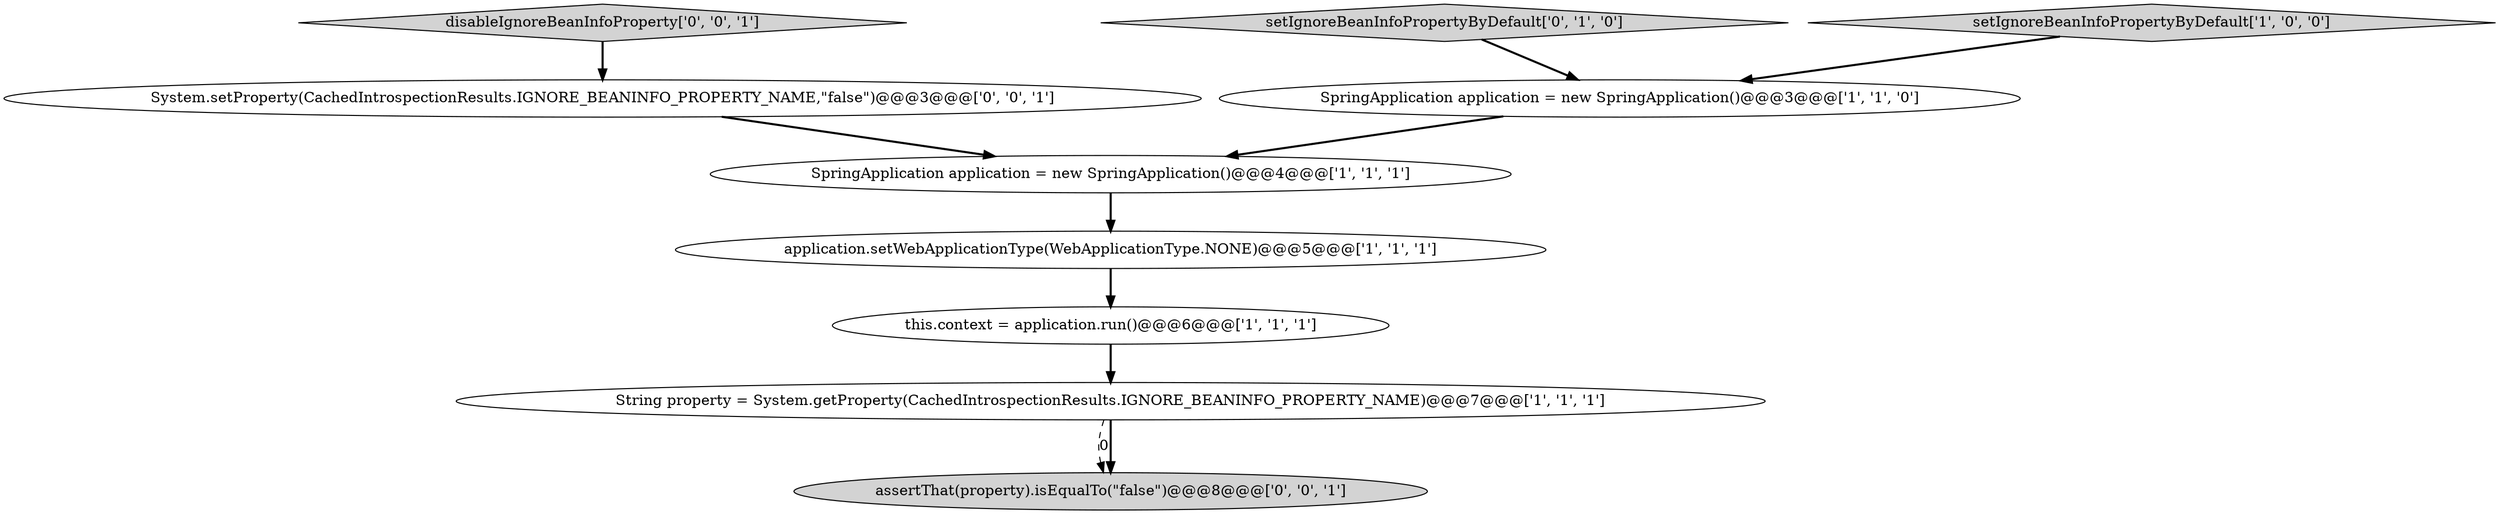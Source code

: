 digraph {
9 [style = filled, label = "assertThat(property).isEqualTo(\"false\")@@@8@@@['0', '0', '1']", fillcolor = lightgray, shape = ellipse image = "AAA0AAABBB3BBB"];
8 [style = filled, label = "disableIgnoreBeanInfoProperty['0', '0', '1']", fillcolor = lightgray, shape = diamond image = "AAA0AAABBB3BBB"];
0 [style = filled, label = "application.setWebApplicationType(WebApplicationType.NONE)@@@5@@@['1', '1', '1']", fillcolor = white, shape = ellipse image = "AAA0AAABBB1BBB"];
7 [style = filled, label = "System.setProperty(CachedIntrospectionResults.IGNORE_BEANINFO_PROPERTY_NAME,\"false\")@@@3@@@['0', '0', '1']", fillcolor = white, shape = ellipse image = "AAA0AAABBB3BBB"];
2 [style = filled, label = "SpringApplication application = new SpringApplication()@@@4@@@['1', '1', '1']", fillcolor = white, shape = ellipse image = "AAA0AAABBB1BBB"];
1 [style = filled, label = "String property = System.getProperty(CachedIntrospectionResults.IGNORE_BEANINFO_PROPERTY_NAME)@@@7@@@['1', '1', '1']", fillcolor = white, shape = ellipse image = "AAA0AAABBB1BBB"];
6 [style = filled, label = "setIgnoreBeanInfoPropertyByDefault['0', '1', '0']", fillcolor = lightgray, shape = diamond image = "AAA0AAABBB2BBB"];
5 [style = filled, label = "setIgnoreBeanInfoPropertyByDefault['1', '0', '0']", fillcolor = lightgray, shape = diamond image = "AAA0AAABBB1BBB"];
3 [style = filled, label = "this.context = application.run()@@@6@@@['1', '1', '1']", fillcolor = white, shape = ellipse image = "AAA0AAABBB1BBB"];
4 [style = filled, label = "SpringApplication application = new SpringApplication()@@@3@@@['1', '1', '0']", fillcolor = white, shape = ellipse image = "AAA0AAABBB1BBB"];
0->3 [style = bold, label=""];
6->4 [style = bold, label=""];
1->9 [style = dashed, label="0"];
1->9 [style = bold, label=""];
2->0 [style = bold, label=""];
4->2 [style = bold, label=""];
3->1 [style = bold, label=""];
7->2 [style = bold, label=""];
5->4 [style = bold, label=""];
8->7 [style = bold, label=""];
}
